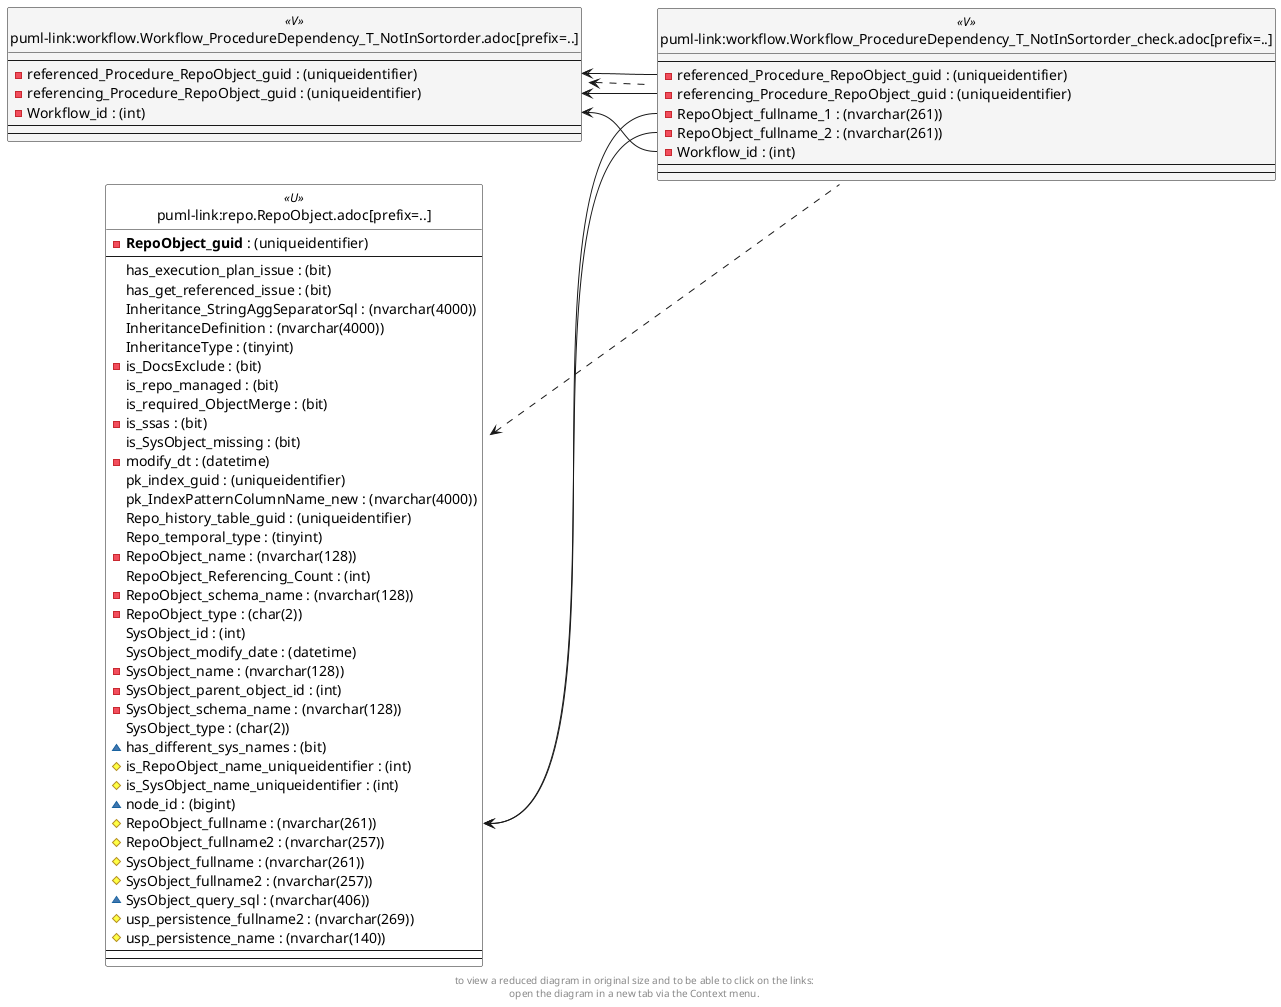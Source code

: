 @startuml
left to right direction
'top to bottom direction
hide circle
'avoide "." issues:
set namespaceSeparator none


skinparam class {
  BackgroundColor White
  BackgroundColor<<FN>> Yellow
  BackgroundColor<<FS>> Yellow
  BackgroundColor<<FT>> LightGray
  BackgroundColor<<IF>> Yellow
  BackgroundColor<<IS>> Yellow
  BackgroundColor<<P>> Aqua
  BackgroundColor<<PC>> Aqua
  BackgroundColor<<SN>> Yellow
  BackgroundColor<<SO>> SlateBlue
  BackgroundColor<<TF>> LightGray
  BackgroundColor<<TR>> Tomato
  BackgroundColor<<U>> White
  BackgroundColor<<V>> WhiteSmoke
  BackgroundColor<<X>> Aqua
}


entity "puml-link:repo.RepoObject.adoc[prefix=..]" as repo.RepoObject << U >> {
  - **RepoObject_guid** : (uniqueidentifier)
  --
  has_execution_plan_issue : (bit)
  has_get_referenced_issue : (bit)
  Inheritance_StringAggSeparatorSql : (nvarchar(4000))
  InheritanceDefinition : (nvarchar(4000))
  InheritanceType : (tinyint)
  - is_DocsExclude : (bit)
  is_repo_managed : (bit)
  is_required_ObjectMerge : (bit)
  - is_ssas : (bit)
  is_SysObject_missing : (bit)
  - modify_dt : (datetime)
  pk_index_guid : (uniqueidentifier)
  pk_IndexPatternColumnName_new : (nvarchar(4000))
  Repo_history_table_guid : (uniqueidentifier)
  Repo_temporal_type : (tinyint)
  - RepoObject_name : (nvarchar(128))
  RepoObject_Referencing_Count : (int)
  - RepoObject_schema_name : (nvarchar(128))
  - RepoObject_type : (char(2))
  SysObject_id : (int)
  SysObject_modify_date : (datetime)
  - SysObject_name : (nvarchar(128))
  - SysObject_parent_object_id : (int)
  - SysObject_schema_name : (nvarchar(128))
  SysObject_type : (char(2))
  ~ has_different_sys_names : (bit)
  # is_RepoObject_name_uniqueidentifier : (int)
  # is_SysObject_name_uniqueidentifier : (int)
  ~ node_id : (bigint)
  # RepoObject_fullname : (nvarchar(261))
  # RepoObject_fullname2 : (nvarchar(257))
  # SysObject_fullname : (nvarchar(261))
  # SysObject_fullname2 : (nvarchar(257))
  ~ SysObject_query_sql : (nvarchar(406))
  # usp_persistence_fullname2 : (nvarchar(269))
  # usp_persistence_name : (nvarchar(140))
  --
  --
}

entity "puml-link:workflow.Workflow_ProcedureDependency_T_NotInSortorder.adoc[prefix=..]" as workflow.Workflow_ProcedureDependency_T_NotInSortorder << V >> {
  --
  - referenced_Procedure_RepoObject_guid : (uniqueidentifier)
  - referencing_Procedure_RepoObject_guid : (uniqueidentifier)
  - Workflow_id : (int)
  --
  --
}

entity "puml-link:workflow.Workflow_ProcedureDependency_T_NotInSortorder_check.adoc[prefix=..]" as workflow.Workflow_ProcedureDependency_T_NotInSortorder_check << V >> {
  --
  - referenced_Procedure_RepoObject_guid : (uniqueidentifier)
  - referencing_Procedure_RepoObject_guid : (uniqueidentifier)
  - RepoObject_fullname_1 : (nvarchar(261))
  - RepoObject_fullname_2 : (nvarchar(261))
  - Workflow_id : (int)
  --
  --
}

repo.RepoObject <.. workflow.Workflow_ProcedureDependency_T_NotInSortorder_check
workflow.Workflow_ProcedureDependency_T_NotInSortorder <.. workflow.Workflow_ProcedureDependency_T_NotInSortorder_check
repo.RepoObject::RepoObject_fullname <-- workflow.Workflow_ProcedureDependency_T_NotInSortorder_check::RepoObject_fullname_1
repo.RepoObject::RepoObject_fullname <-- workflow.Workflow_ProcedureDependency_T_NotInSortorder_check::RepoObject_fullname_2
workflow.Workflow_ProcedureDependency_T_NotInSortorder::referenced_Procedure_RepoObject_guid <-- workflow.Workflow_ProcedureDependency_T_NotInSortorder_check::referenced_Procedure_RepoObject_guid
workflow.Workflow_ProcedureDependency_T_NotInSortorder::referencing_Procedure_RepoObject_guid <-- workflow.Workflow_ProcedureDependency_T_NotInSortorder_check::referencing_Procedure_RepoObject_guid
workflow.Workflow_ProcedureDependency_T_NotInSortorder::Workflow_id <-- workflow.Workflow_ProcedureDependency_T_NotInSortorder_check::Workflow_id
footer
to view a reduced diagram in original size and to be able to click on the links:
open the diagram in a new tab via the Context menu.
end footer

@enduml

